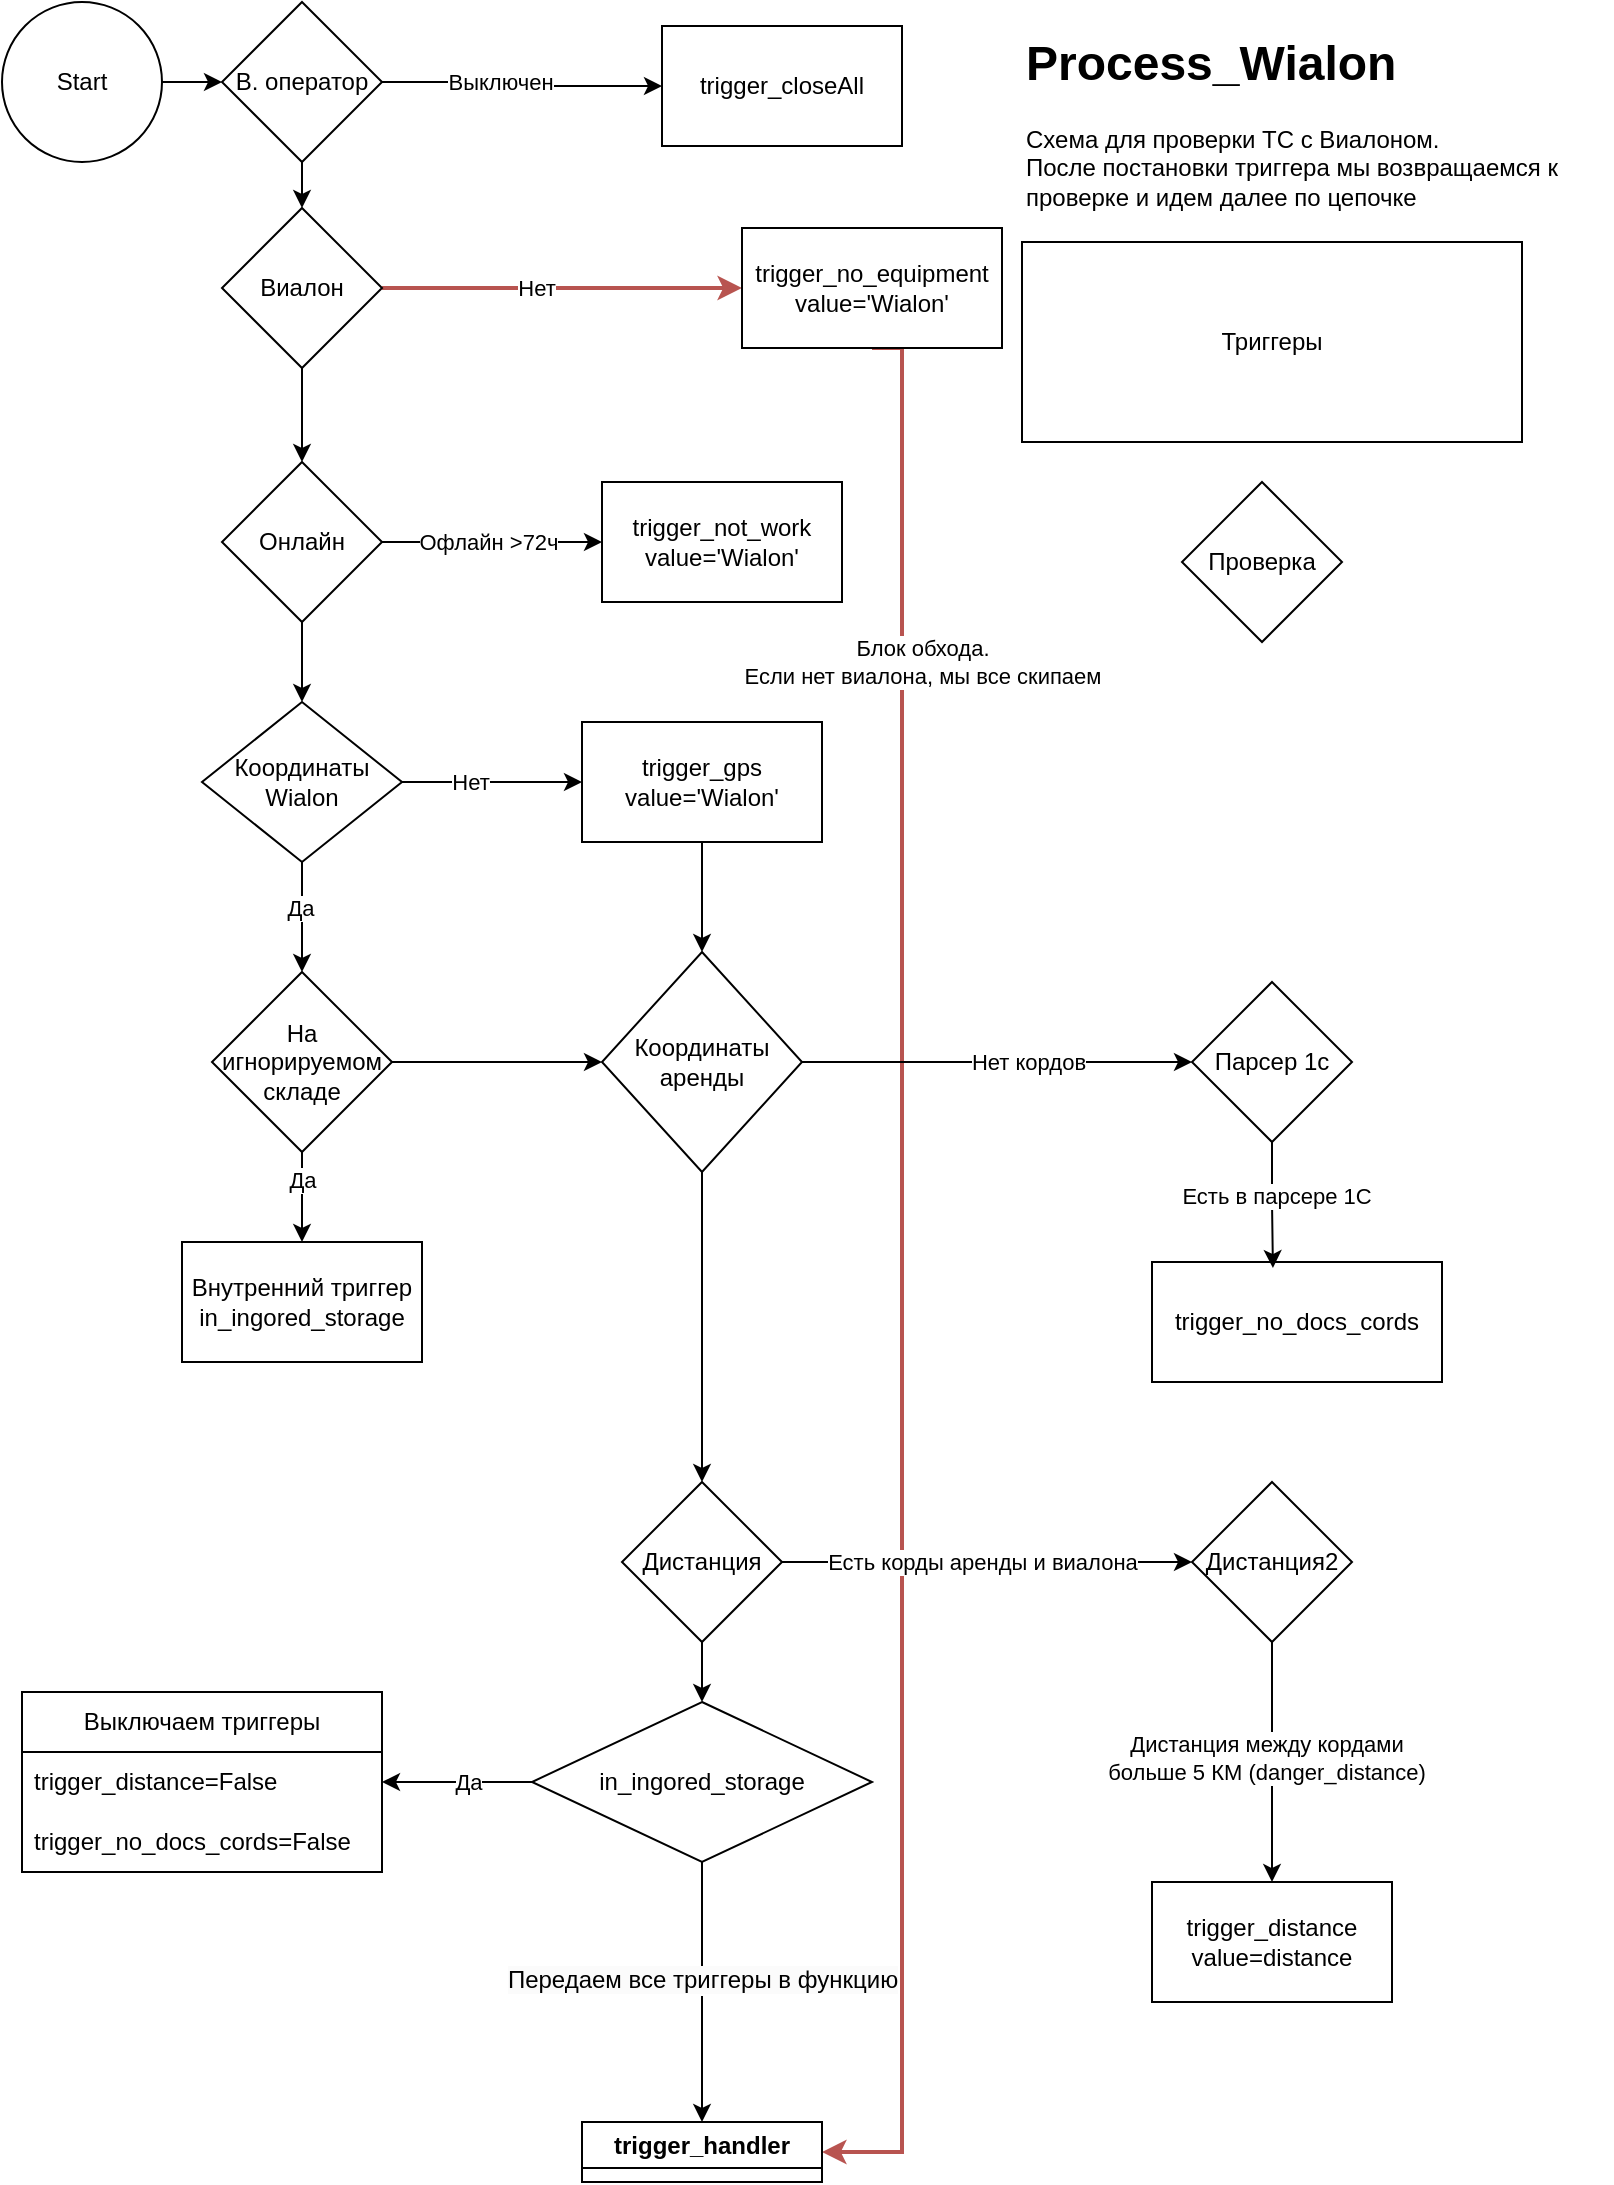 <mxfile version="26.0.11">
  <diagram name="Страница — 1" id="CH1VePZTQDIJwQ1Vv0k_">
    <mxGraphModel dx="1194" dy="708" grid="1" gridSize="10" guides="1" tooltips="1" connect="1" arrows="1" fold="1" page="1" pageScale="1" pageWidth="827" pageHeight="1169" math="0" shadow="0">
      <root>
        <mxCell id="0" />
        <mxCell id="1" parent="0" />
        <mxCell id="Zr4SxgWYRnPnKjNEoOFZ-3" style="edgeStyle=orthogonalEdgeStyle;rounded=0;orthogonalLoop=1;jettySize=auto;html=1;exitX=1;exitY=0.5;exitDx=0;exitDy=0;" edge="1" parent="1" source="LdiEW79fJLhFNMlzycQx-1" target="LdiEW79fJLhFNMlzycQx-9">
          <mxGeometry relative="1" as="geometry" />
        </mxCell>
        <mxCell id="LdiEW79fJLhFNMlzycQx-1" value="Start" style="ellipse;whiteSpace=wrap;html=1;aspect=fixed;" parent="1" vertex="1">
          <mxGeometry width="80" height="80" as="geometry" />
        </mxCell>
        <mxCell id="LdiEW79fJLhFNMlzycQx-11" style="edgeStyle=orthogonalEdgeStyle;rounded=0;orthogonalLoop=1;jettySize=auto;html=1;exitX=1;exitY=0.5;exitDx=0;exitDy=0;" parent="1" source="LdiEW79fJLhFNMlzycQx-9" target="LdiEW79fJLhFNMlzycQx-12" edge="1">
          <mxGeometry relative="1" as="geometry">
            <mxPoint x="270" y="170" as="targetPoint" />
          </mxGeometry>
        </mxCell>
        <mxCell id="LdiEW79fJLhFNMlzycQx-13" value="Выключен" style="edgeLabel;html=1;align=center;verticalAlign=middle;resizable=0;points=[];" parent="LdiEW79fJLhFNMlzycQx-11" vertex="1" connectable="0">
          <mxGeometry x="-0.455" y="4" relative="1" as="geometry">
            <mxPoint x="20" y="4" as="offset" />
          </mxGeometry>
        </mxCell>
        <mxCell id="LdiEW79fJLhFNMlzycQx-15" style="edgeStyle=orthogonalEdgeStyle;rounded=0;orthogonalLoop=1;jettySize=auto;html=1;exitX=0.5;exitY=1;exitDx=0;exitDy=0;" parent="1" source="LdiEW79fJLhFNMlzycQx-9" target="LdiEW79fJLhFNMlzycQx-16" edge="1">
          <mxGeometry relative="1" as="geometry">
            <mxPoint x="150" y="260" as="targetPoint" />
          </mxGeometry>
        </mxCell>
        <mxCell id="LdiEW79fJLhFNMlzycQx-9" value="В. оператор" style="rhombus;whiteSpace=wrap;html=1;" parent="1" vertex="1">
          <mxGeometry x="110" width="80" height="80" as="geometry" />
        </mxCell>
        <mxCell id="LdiEW79fJLhFNMlzycQx-12" value="trigger_closeAll" style="rounded=0;whiteSpace=wrap;html=1;" parent="1" vertex="1">
          <mxGeometry x="330" y="12" width="120" height="60" as="geometry" />
        </mxCell>
        <mxCell id="LdiEW79fJLhFNMlzycQx-17" style="edgeStyle=orthogonalEdgeStyle;rounded=0;orthogonalLoop=1;jettySize=auto;html=1;exitX=1;exitY=0.5;exitDx=0;exitDy=0;fillColor=#f8cecc;strokeColor=#b85450;strokeWidth=2;" parent="1" source="LdiEW79fJLhFNMlzycQx-16" target="LdiEW79fJLhFNMlzycQx-18" edge="1">
          <mxGeometry relative="1" as="geometry">
            <mxPoint x="280" y="143" as="targetPoint" />
          </mxGeometry>
        </mxCell>
        <mxCell id="LdiEW79fJLhFNMlzycQx-20" value="Нет" style="edgeLabel;html=1;align=center;verticalAlign=middle;resizable=0;points=[];" parent="LdiEW79fJLhFNMlzycQx-17" vertex="1" connectable="0">
          <mxGeometry x="-0.127" y="-2" relative="1" as="geometry">
            <mxPoint x="-2" y="-2" as="offset" />
          </mxGeometry>
        </mxCell>
        <mxCell id="LdiEW79fJLhFNMlzycQx-21" style="edgeStyle=orthogonalEdgeStyle;rounded=0;orthogonalLoop=1;jettySize=auto;html=1;exitX=0.5;exitY=1;exitDx=0;exitDy=0;" parent="1" source="LdiEW79fJLhFNMlzycQx-16" target="LdiEW79fJLhFNMlzycQx-22" edge="1">
          <mxGeometry relative="1" as="geometry">
            <mxPoint x="150" y="370" as="targetPoint" />
          </mxGeometry>
        </mxCell>
        <mxCell id="LdiEW79fJLhFNMlzycQx-16" value="Виалон" style="rhombus;whiteSpace=wrap;html=1;" parent="1" vertex="1">
          <mxGeometry x="110" y="103" width="80" height="80" as="geometry" />
        </mxCell>
        <mxCell id="Zr4SxgWYRnPnKjNEoOFZ-1" style="edgeStyle=orthogonalEdgeStyle;rounded=0;orthogonalLoop=1;jettySize=auto;html=1;exitX=0.5;exitY=1;exitDx=0;exitDy=0;entryX=1;entryY=0.5;entryDx=0;entryDy=0;fillColor=#f8cecc;strokeColor=#b85450;strokeWidth=2;" edge="1" parent="1" source="LdiEW79fJLhFNMlzycQx-18" target="LdiEW79fJLhFNMlzycQx-74">
          <mxGeometry relative="1" as="geometry">
            <Array as="points">
              <mxPoint x="450" y="173" />
              <mxPoint x="450" y="1075" />
            </Array>
          </mxGeometry>
        </mxCell>
        <mxCell id="Zr4SxgWYRnPnKjNEoOFZ-2" value="Блок обхода.&lt;br&gt;Если нет виалона, мы все скипаем" style="edgeLabel;html=1;align=center;verticalAlign=middle;resizable=0;points=[];" vertex="1" connectable="0" parent="Zr4SxgWYRnPnKjNEoOFZ-1">
          <mxGeometry x="-0.917" y="-1" relative="1" as="geometry">
            <mxPoint x="11" y="132" as="offset" />
          </mxGeometry>
        </mxCell>
        <mxCell id="LdiEW79fJLhFNMlzycQx-18" value="trigger_no_equipment&lt;br&gt;value=&#39;Wialon&#39;" style="rounded=0;whiteSpace=wrap;html=1;" parent="1" vertex="1">
          <mxGeometry x="370" y="113" width="130" height="60" as="geometry" />
        </mxCell>
        <mxCell id="LdiEW79fJLhFNMlzycQx-23" style="edgeStyle=orthogonalEdgeStyle;rounded=0;orthogonalLoop=1;jettySize=auto;html=1;exitX=1;exitY=0.5;exitDx=0;exitDy=0;entryX=0;entryY=0.5;entryDx=0;entryDy=0;" parent="1" source="LdiEW79fJLhFNMlzycQx-22" target="LdiEW79fJLhFNMlzycQx-24" edge="1">
          <mxGeometry relative="1" as="geometry">
            <mxPoint x="300" y="270" as="targetPoint" />
          </mxGeometry>
        </mxCell>
        <mxCell id="LdiEW79fJLhFNMlzycQx-25" value="Офлайн &amp;gt;72ч" style="edgeLabel;html=1;align=center;verticalAlign=middle;resizable=0;points=[];" parent="LdiEW79fJLhFNMlzycQx-23" vertex="1" connectable="0">
          <mxGeometry x="-0.192" y="-1" relative="1" as="geometry">
            <mxPoint x="8" y="-1" as="offset" />
          </mxGeometry>
        </mxCell>
        <mxCell id="Zr4SxgWYRnPnKjNEoOFZ-10" style="edgeStyle=orthogonalEdgeStyle;rounded=0;orthogonalLoop=1;jettySize=auto;html=1;exitX=0.5;exitY=1;exitDx=0;exitDy=0;" edge="1" parent="1" source="LdiEW79fJLhFNMlzycQx-22" target="Zr4SxgWYRnPnKjNEoOFZ-5">
          <mxGeometry relative="1" as="geometry" />
        </mxCell>
        <mxCell id="LdiEW79fJLhFNMlzycQx-22" value="Онлайн" style="rhombus;whiteSpace=wrap;html=1;" parent="1" vertex="1">
          <mxGeometry x="110" y="230" width="80" height="80" as="geometry" />
        </mxCell>
        <mxCell id="LdiEW79fJLhFNMlzycQx-24" value="trigger_not_work&lt;br&gt;value=&#39;Wialon&#39;" style="rounded=0;whiteSpace=wrap;html=1;" parent="1" vertex="1">
          <mxGeometry x="300" y="240" width="120" height="60" as="geometry" />
        </mxCell>
        <mxCell id="LdiEW79fJLhFNMlzycQx-45" style="edgeStyle=orthogonalEdgeStyle;rounded=0;orthogonalLoop=1;jettySize=auto;html=1;exitX=1;exitY=0.5;exitDx=0;exitDy=0;" parent="1" edge="1" target="LdiEW79fJLhFNMlzycQx-30" source="LdiEW79fJLhFNMlzycQx-28">
          <mxGeometry relative="1" as="geometry">
            <mxPoint x="500" y="530" as="sourcePoint" />
            <mxPoint x="580" y="530" as="targetPoint" />
          </mxGeometry>
        </mxCell>
        <mxCell id="LdiEW79fJLhFNMlzycQx-49" value="Нет кордов" style="edgeLabel;html=1;align=center;verticalAlign=middle;resizable=0;points=[];" parent="LdiEW79fJLhFNMlzycQx-45" vertex="1" connectable="0">
          <mxGeometry x="-0.175" relative="1" as="geometry">
            <mxPoint x="32" as="offset" />
          </mxGeometry>
        </mxCell>
        <mxCell id="LdiEW79fJLhFNMlzycQx-57" style="edgeStyle=orthogonalEdgeStyle;rounded=0;orthogonalLoop=1;jettySize=auto;html=1;exitX=0.5;exitY=1;exitDx=0;exitDy=0;" parent="1" source="LdiEW79fJLhFNMlzycQx-28" target="LdiEW79fJLhFNMlzycQx-58" edge="1">
          <mxGeometry relative="1" as="geometry">
            <mxPoint x="350" y="680" as="targetPoint" />
          </mxGeometry>
        </mxCell>
        <mxCell id="LdiEW79fJLhFNMlzycQx-28" value="Координаты&lt;br&gt;аренды" style="rhombus;whiteSpace=wrap;html=1;" parent="1" vertex="1">
          <mxGeometry x="300" y="475" width="100" height="110" as="geometry" />
        </mxCell>
        <mxCell id="LdiEW79fJLhFNMlzycQx-30" value="Парсер 1с" style="rhombus;whiteSpace=wrap;html=1;" parent="1" vertex="1">
          <mxGeometry x="595" y="490" width="80" height="80" as="geometry" />
        </mxCell>
        <mxCell id="LdiEW79fJLhFNMlzycQx-33" value="trigger_no_docs_cords" style="rounded=0;whiteSpace=wrap;html=1;" parent="1" vertex="1">
          <mxGeometry x="575" y="630" width="145" height="60" as="geometry" />
        </mxCell>
        <mxCell id="LdiEW79fJLhFNMlzycQx-36" value="Триггеры" style="rounded=0;whiteSpace=wrap;html=1;" parent="1" vertex="1">
          <mxGeometry x="510" y="120" width="250" height="100" as="geometry" />
        </mxCell>
        <mxCell id="LdiEW79fJLhFNMlzycQx-55" style="edgeStyle=orthogonalEdgeStyle;rounded=0;orthogonalLoop=1;jettySize=auto;html=1;exitX=0.5;exitY=1;exitDx=0;exitDy=0;" parent="1" source="LdiEW79fJLhFNMlzycQx-44" target="LdiEW79fJLhFNMlzycQx-56" edge="1">
          <mxGeometry relative="1" as="geometry">
            <mxPoint x="150" y="680" as="targetPoint" />
          </mxGeometry>
        </mxCell>
        <mxCell id="LdiEW79fJLhFNMlzycQx-88" value="Да" style="edgeLabel;html=1;align=center;verticalAlign=middle;resizable=0;points=[];" parent="LdiEW79fJLhFNMlzycQx-55" vertex="1" connectable="0">
          <mxGeometry x="-0.382" y="-4" relative="1" as="geometry">
            <mxPoint x="4" as="offset" />
          </mxGeometry>
        </mxCell>
        <mxCell id="Zr4SxgWYRnPnKjNEoOFZ-16" style="edgeStyle=orthogonalEdgeStyle;rounded=0;orthogonalLoop=1;jettySize=auto;html=1;exitX=1;exitY=0.5;exitDx=0;exitDy=0;entryX=0;entryY=0.5;entryDx=0;entryDy=0;" edge="1" parent="1" source="LdiEW79fJLhFNMlzycQx-44" target="LdiEW79fJLhFNMlzycQx-28">
          <mxGeometry relative="1" as="geometry" />
        </mxCell>
        <mxCell id="LdiEW79fJLhFNMlzycQx-44" value="На игнорируемом складе" style="rhombus;whiteSpace=wrap;html=1;" parent="1" vertex="1">
          <mxGeometry x="105" y="485" width="90" height="90" as="geometry" />
        </mxCell>
        <mxCell id="LdiEW79fJLhFNMlzycQx-50" style="edgeStyle=orthogonalEdgeStyle;rounded=0;orthogonalLoop=1;jettySize=auto;html=1;exitX=0.5;exitY=1;exitDx=0;exitDy=0;entryX=0.417;entryY=0.05;entryDx=0;entryDy=0;entryPerimeter=0;" parent="1" source="LdiEW79fJLhFNMlzycQx-30" target="LdiEW79fJLhFNMlzycQx-33" edge="1">
          <mxGeometry relative="1" as="geometry" />
        </mxCell>
        <mxCell id="LdiEW79fJLhFNMlzycQx-51" value="Есть в парсере 1С" style="edgeLabel;html=1;align=center;verticalAlign=middle;resizable=0;points=[];" parent="LdiEW79fJLhFNMlzycQx-50" vertex="1" connectable="0">
          <mxGeometry x="-0.146" y="2" relative="1" as="geometry">
            <mxPoint as="offset" />
          </mxGeometry>
        </mxCell>
        <mxCell id="LdiEW79fJLhFNMlzycQx-56" value="Внутренний триггер in_ingored_storage" style="rounded=0;whiteSpace=wrap;html=1;" parent="1" vertex="1">
          <mxGeometry x="90" y="620" width="120" height="60" as="geometry" />
        </mxCell>
        <mxCell id="LdiEW79fJLhFNMlzycQx-59" style="edgeStyle=orthogonalEdgeStyle;rounded=0;orthogonalLoop=1;jettySize=auto;html=1;exitX=1;exitY=0.5;exitDx=0;exitDy=0;" parent="1" source="LdiEW79fJLhFNMlzycQx-58" target="LdiEW79fJLhFNMlzycQx-64" edge="1">
          <mxGeometry relative="1" as="geometry">
            <mxPoint x="620" y="800" as="targetPoint" />
          </mxGeometry>
        </mxCell>
        <mxCell id="LdiEW79fJLhFNMlzycQx-62" value="Есть корды аренды и виалона" style="edgeLabel;html=1;align=center;verticalAlign=middle;resizable=0;points=[];" parent="LdiEW79fJLhFNMlzycQx-59" vertex="1" connectable="0">
          <mxGeometry x="-0.25" y="1" relative="1" as="geometry">
            <mxPoint x="23" y="1" as="offset" />
          </mxGeometry>
        </mxCell>
        <mxCell id="LdiEW79fJLhFNMlzycQx-78" style="edgeStyle=orthogonalEdgeStyle;rounded=0;orthogonalLoop=1;jettySize=auto;html=1;exitX=0.5;exitY=1;exitDx=0;exitDy=0;" parent="1" source="LdiEW79fJLhFNMlzycQx-58" target="LdiEW79fJLhFNMlzycQx-77" edge="1">
          <mxGeometry relative="1" as="geometry" />
        </mxCell>
        <mxCell id="LdiEW79fJLhFNMlzycQx-58" value="Дистанция" style="rhombus;whiteSpace=wrap;html=1;" parent="1" vertex="1">
          <mxGeometry x="310" y="740" width="80" height="80" as="geometry" />
        </mxCell>
        <mxCell id="LdiEW79fJLhFNMlzycQx-65" style="edgeStyle=orthogonalEdgeStyle;rounded=0;orthogonalLoop=1;jettySize=auto;html=1;exitX=0.5;exitY=1;exitDx=0;exitDy=0;" parent="1" source="LdiEW79fJLhFNMlzycQx-64" target="LdiEW79fJLhFNMlzycQx-66" edge="1">
          <mxGeometry relative="1" as="geometry">
            <mxPoint x="635" y="920" as="targetPoint" />
          </mxGeometry>
        </mxCell>
        <mxCell id="LdiEW79fJLhFNMlzycQx-67" value="Дистанция между кордами&lt;div&gt;больше 5 КМ (danger_distance)&lt;/div&gt;" style="edgeLabel;html=1;align=center;verticalAlign=middle;resizable=0;points=[];" parent="LdiEW79fJLhFNMlzycQx-65" vertex="1" connectable="0">
          <mxGeometry x="-0.04" y="-3" relative="1" as="geometry">
            <mxPoint as="offset" />
          </mxGeometry>
        </mxCell>
        <mxCell id="LdiEW79fJLhFNMlzycQx-64" value="Дистанция2" style="rhombus;whiteSpace=wrap;html=1;" parent="1" vertex="1">
          <mxGeometry x="595" y="740" width="80" height="80" as="geometry" />
        </mxCell>
        <mxCell id="LdiEW79fJLhFNMlzycQx-66" value="trigger_distance&lt;br&gt;value=distance" style="rounded=0;whiteSpace=wrap;html=1;" parent="1" vertex="1">
          <mxGeometry x="575" y="940" width="120" height="60" as="geometry" />
        </mxCell>
        <mxCell id="LdiEW79fJLhFNMlzycQx-74" value="trigger_handler" style="swimlane;whiteSpace=wrap;html=1;" parent="1" vertex="1" collapsed="1">
          <mxGeometry x="290" y="1060" width="120" height="30" as="geometry">
            <mxRectangle x="250" y="1060" width="200" height="80" as="alternateBounds" />
          </mxGeometry>
        </mxCell>
        <mxCell id="LdiEW79fJLhFNMlzycQx-79" style="edgeStyle=orthogonalEdgeStyle;rounded=0;orthogonalLoop=1;jettySize=auto;html=1;exitX=0.5;exitY=1;exitDx=0;exitDy=0;" parent="1" source="LdiEW79fJLhFNMlzycQx-77" target="LdiEW79fJLhFNMlzycQx-74" edge="1">
          <mxGeometry relative="1" as="geometry" />
        </mxCell>
        <mxCell id="LdiEW79fJLhFNMlzycQx-87" value="&lt;span style=&quot;font-size: 12px; text-wrap-mode: wrap; background-color: rgb(251, 251, 251);&quot;&gt;Передаем все триггеры в функцию&lt;/span&gt;" style="edgeLabel;html=1;align=center;verticalAlign=middle;resizable=0;points=[];" parent="LdiEW79fJLhFNMlzycQx-79" vertex="1" connectable="0">
          <mxGeometry x="-0.092" y="-2" relative="1" as="geometry">
            <mxPoint x="2" as="offset" />
          </mxGeometry>
        </mxCell>
        <mxCell id="LdiEW79fJLhFNMlzycQx-80" style="edgeStyle=orthogonalEdgeStyle;rounded=0;orthogonalLoop=1;jettySize=auto;html=1;exitX=0;exitY=0.5;exitDx=0;exitDy=0;" parent="1" source="LdiEW79fJLhFNMlzycQx-77" target="LdiEW79fJLhFNMlzycQx-83" edge="1">
          <mxGeometry relative="1" as="geometry">
            <mxPoint x="195" y="930" as="targetPoint" />
          </mxGeometry>
        </mxCell>
        <mxCell id="LdiEW79fJLhFNMlzycQx-82" value="Да" style="edgeLabel;html=1;align=center;verticalAlign=middle;resizable=0;points=[];" parent="LdiEW79fJLhFNMlzycQx-80" vertex="1" connectable="0">
          <mxGeometry x="-0.143" relative="1" as="geometry">
            <mxPoint as="offset" />
          </mxGeometry>
        </mxCell>
        <mxCell id="LdiEW79fJLhFNMlzycQx-77" value="in_ingored_storage" style="rhombus;whiteSpace=wrap;html=1;" parent="1" vertex="1">
          <mxGeometry x="265" y="850" width="170" height="80" as="geometry" />
        </mxCell>
        <mxCell id="LdiEW79fJLhFNMlzycQx-83" value="Выключаем триггеры" style="swimlane;fontStyle=0;childLayout=stackLayout;horizontal=1;startSize=30;horizontalStack=0;resizeParent=1;resizeParentMax=0;resizeLast=0;collapsible=1;marginBottom=0;whiteSpace=wrap;html=1;" parent="1" vertex="1">
          <mxGeometry x="10" y="845" width="180" height="90" as="geometry" />
        </mxCell>
        <mxCell id="LdiEW79fJLhFNMlzycQx-84" value="&lt;span style=&quot;text-align: center;&quot;&gt;trigger_distance=False&lt;/span&gt;" style="text;strokeColor=none;fillColor=none;align=left;verticalAlign=middle;spacingLeft=4;spacingRight=4;overflow=hidden;points=[[0,0.5],[1,0.5]];portConstraint=eastwest;rotatable=0;whiteSpace=wrap;html=1;" parent="LdiEW79fJLhFNMlzycQx-83" vertex="1">
          <mxGeometry y="30" width="180" height="30" as="geometry" />
        </mxCell>
        <mxCell id="LdiEW79fJLhFNMlzycQx-85" value="&lt;span style=&quot;text-align: center;&quot;&gt;trigger_no_docs_cords=False&lt;/span&gt;" style="text;strokeColor=none;fillColor=none;align=left;verticalAlign=middle;spacingLeft=4;spacingRight=4;overflow=hidden;points=[[0,0.5],[1,0.5]];portConstraint=eastwest;rotatable=0;whiteSpace=wrap;html=1;" parent="LdiEW79fJLhFNMlzycQx-83" vertex="1">
          <mxGeometry y="60" width="180" height="30" as="geometry" />
        </mxCell>
        <mxCell id="LdiEW79fJLhFNMlzycQx-89" value="&lt;h1 style=&quot;margin-top: 0px;&quot;&gt;Process_Wialon&lt;/h1&gt;&lt;p&gt;Схема для проверки ТС с Виалоном.&lt;br&gt;После постановки триггера мы возвращаемся к проверке и идем далее по цепочке&lt;/p&gt;" style="text;html=1;whiteSpace=wrap;overflow=hidden;rounded=0;" parent="1" vertex="1">
          <mxGeometry x="510" y="10" width="295" height="110" as="geometry" />
        </mxCell>
        <mxCell id="LdiEW79fJLhFNMlzycQx-91" value="Проверка" style="rhombus;whiteSpace=wrap;html=1;" parent="1" vertex="1">
          <mxGeometry x="590" y="240" width="80" height="80" as="geometry" />
        </mxCell>
        <mxCell id="Zr4SxgWYRnPnKjNEoOFZ-6" style="edgeStyle=orthogonalEdgeStyle;rounded=0;orthogonalLoop=1;jettySize=auto;html=1;exitX=1;exitY=0.5;exitDx=0;exitDy=0;" edge="1" parent="1" source="Zr4SxgWYRnPnKjNEoOFZ-5" target="Zr4SxgWYRnPnKjNEoOFZ-7">
          <mxGeometry relative="1" as="geometry">
            <mxPoint x="260" y="390" as="targetPoint" />
          </mxGeometry>
        </mxCell>
        <mxCell id="Zr4SxgWYRnPnKjNEoOFZ-8" value="Нет" style="edgeLabel;html=1;align=center;verticalAlign=middle;resizable=0;points=[];" vertex="1" connectable="0" parent="Zr4SxgWYRnPnKjNEoOFZ-6">
          <mxGeometry x="-0.4" y="-3" relative="1" as="geometry">
            <mxPoint x="7" y="-3" as="offset" />
          </mxGeometry>
        </mxCell>
        <mxCell id="Zr4SxgWYRnPnKjNEoOFZ-11" style="edgeStyle=orthogonalEdgeStyle;rounded=0;orthogonalLoop=1;jettySize=auto;html=1;exitX=0.5;exitY=1;exitDx=0;exitDy=0;entryX=0.5;entryY=0;entryDx=0;entryDy=0;" edge="1" parent="1" source="Zr4SxgWYRnPnKjNEoOFZ-5" target="LdiEW79fJLhFNMlzycQx-44">
          <mxGeometry relative="1" as="geometry" />
        </mxCell>
        <mxCell id="Zr4SxgWYRnPnKjNEoOFZ-12" value="Да" style="edgeLabel;html=1;align=center;verticalAlign=middle;resizable=0;points=[];" vertex="1" connectable="0" parent="Zr4SxgWYRnPnKjNEoOFZ-11">
          <mxGeometry x="-0.164" y="-1" relative="1" as="geometry">
            <mxPoint as="offset" />
          </mxGeometry>
        </mxCell>
        <mxCell id="Zr4SxgWYRnPnKjNEoOFZ-5" value="Координаты&lt;br&gt;Wialon" style="rhombus;whiteSpace=wrap;html=1;" vertex="1" parent="1">
          <mxGeometry x="100" y="350" width="100" height="80" as="geometry" />
        </mxCell>
        <mxCell id="Zr4SxgWYRnPnKjNEoOFZ-17" style="edgeStyle=orthogonalEdgeStyle;rounded=0;orthogonalLoop=1;jettySize=auto;html=1;exitX=0.5;exitY=1;exitDx=0;exitDy=0;entryX=0.5;entryY=0;entryDx=0;entryDy=0;" edge="1" parent="1" source="Zr4SxgWYRnPnKjNEoOFZ-7" target="LdiEW79fJLhFNMlzycQx-28">
          <mxGeometry relative="1" as="geometry" />
        </mxCell>
        <mxCell id="Zr4SxgWYRnPnKjNEoOFZ-7" value="trigger_gps&lt;br&gt;value=&#39;Wialon&#39;" style="rounded=0;whiteSpace=wrap;html=1;" vertex="1" parent="1">
          <mxGeometry x="290" y="360" width="120" height="60" as="geometry" />
        </mxCell>
      </root>
    </mxGraphModel>
  </diagram>
</mxfile>
